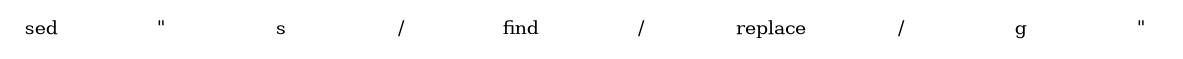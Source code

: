 @startuml
digraph G {
     
  bgcolor="transparent"
  node[style=filled color=white]
     
     
  rankdir=LR
  sed -> q1-> s -> d1 -> find -> d2 -> replace ->d3 -> g -> q2 [style=invis]

  sed [shape=none]
  q1 [shape=none label="\""]
  q2 [shape=none label="\""]
  s [shape=none]
  d1 [shape=none label="/"]
  d2 [shape=none label="/"]
  d3 [shape=none label="/"]
  g [shape=none]
  find [shape=none]
  replace [shape=none]
}

@enduml

